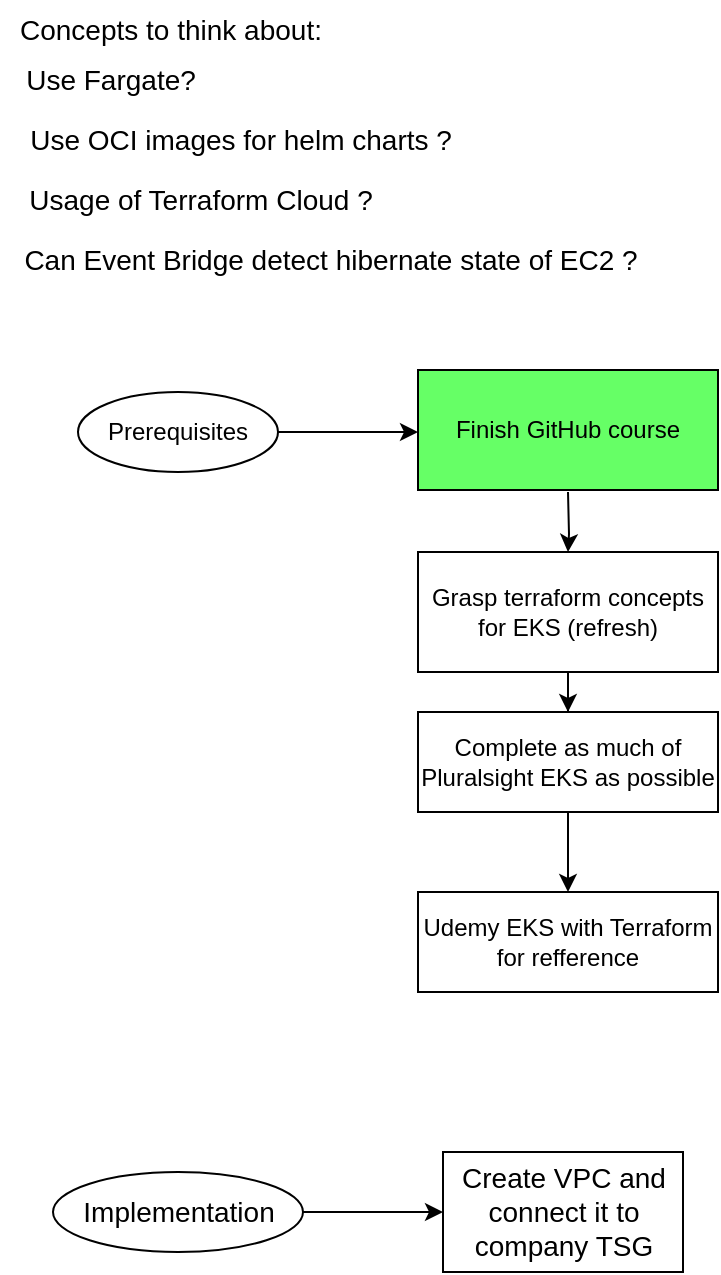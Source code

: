 <mxfile version="20.3.7" type="github">
  <diagram id="kSlmdviAg1-pVzBBi7XQ" name="Page-1">
    <mxGraphModel dx="2148" dy="882" grid="1" gridSize="10" guides="1" tooltips="1" connect="1" arrows="1" fold="1" page="1" pageScale="1" pageWidth="850" pageHeight="1100" math="0" shadow="0">
      <root>
        <mxCell id="0" />
        <mxCell id="1" parent="0" />
        <mxCell id="PpLlGTQVTSIXO17ns73P-21" value="" style="edgeStyle=orthogonalEdgeStyle;rounded=0;orthogonalLoop=1;jettySize=auto;html=1;fontSize=14;" parent="1" source="PpLlGTQVTSIXO17ns73P-12" edge="1">
          <mxGeometry relative="1" as="geometry">
            <mxPoint x="-501" y="256" as="targetPoint" />
          </mxGeometry>
        </mxCell>
        <mxCell id="PpLlGTQVTSIXO17ns73P-12" value="Prerequisites" style="ellipse;whiteSpace=wrap;html=1;align=center;newEdgeStyle={&quot;edgeStyle&quot;:&quot;entityRelationEdgeStyle&quot;,&quot;startArrow&quot;:&quot;none&quot;,&quot;endArrow&quot;:&quot;none&quot;,&quot;segment&quot;:10,&quot;curved&quot;:1};treeFolding=1;treeMoving=1;" parent="1" vertex="1">
          <mxGeometry x="-671" y="236" width="100" height="40" as="geometry" />
        </mxCell>
        <mxCell id="PpLlGTQVTSIXO17ns73P-15" value="&lt;font style=&quot;font-size: 14px;&quot;&gt;Concepts to think about:&lt;/font&gt;" style="text;html=1;align=center;verticalAlign=middle;resizable=0;points=[];autosize=1;strokeColor=none;fillColor=none;" parent="1" vertex="1">
          <mxGeometry x="-710" y="40" width="170" height="30" as="geometry" />
        </mxCell>
        <mxCell id="PpLlGTQVTSIXO17ns73P-16" value="Use Fargate?" style="text;html=1;align=center;verticalAlign=middle;resizable=0;points=[];autosize=1;strokeColor=none;fillColor=none;fontSize=14;" parent="1" vertex="1">
          <mxGeometry x="-710" y="65" width="110" height="30" as="geometry" />
        </mxCell>
        <mxCell id="PpLlGTQVTSIXO17ns73P-17" value="Use OCI images for helm charts ?" style="text;html=1;align=center;verticalAlign=middle;resizable=0;points=[];autosize=1;strokeColor=none;fillColor=none;fontSize=14;" parent="1" vertex="1">
          <mxGeometry x="-705" y="95" width="230" height="30" as="geometry" />
        </mxCell>
        <mxCell id="PpLlGTQVTSIXO17ns73P-23" value="" style="edgeStyle=orthogonalEdgeStyle;rounded=0;orthogonalLoop=1;jettySize=auto;html=1;fontSize=14;" parent="1" target="PpLlGTQVTSIXO17ns73P-22" edge="1">
          <mxGeometry relative="1" as="geometry">
            <mxPoint x="-426" y="286" as="sourcePoint" />
          </mxGeometry>
        </mxCell>
        <mxCell id="PpLlGTQVTSIXO17ns73P-20" value="Finish GitHub course" style="whiteSpace=wrap;html=1;fillColor=#66FF66;" parent="1" vertex="1">
          <mxGeometry x="-501" y="225" width="150" height="60" as="geometry" />
        </mxCell>
        <mxCell id="PpLlGTQVTSIXO17ns73P-25" value="" style="edgeStyle=orthogonalEdgeStyle;rounded=0;orthogonalLoop=1;jettySize=auto;html=1;fontSize=14;" parent="1" source="PpLlGTQVTSIXO17ns73P-22" target="PpLlGTQVTSIXO17ns73P-24" edge="1">
          <mxGeometry relative="1" as="geometry" />
        </mxCell>
        <mxCell id="PpLlGTQVTSIXO17ns73P-22" value="Grasp terraform concepts for EKS (refresh)" style="whiteSpace=wrap;html=1;" parent="1" vertex="1">
          <mxGeometry x="-501" y="316" width="150" height="60" as="geometry" />
        </mxCell>
        <mxCell id="PpLlGTQVTSIXO17ns73P-27" value="" style="edgeStyle=orthogonalEdgeStyle;rounded=0;orthogonalLoop=1;jettySize=auto;html=1;fontSize=14;" parent="1" source="PpLlGTQVTSIXO17ns73P-24" target="PpLlGTQVTSIXO17ns73P-26" edge="1">
          <mxGeometry relative="1" as="geometry" />
        </mxCell>
        <mxCell id="PpLlGTQVTSIXO17ns73P-24" value="Complete as much of Pluralsight EKS as possible" style="whiteSpace=wrap;html=1;" parent="1" vertex="1">
          <mxGeometry x="-501" y="396" width="150" height="50" as="geometry" />
        </mxCell>
        <mxCell id="PpLlGTQVTSIXO17ns73P-26" value="Udemy EKS with Terraform for refference" style="whiteSpace=wrap;html=1;" parent="1" vertex="1">
          <mxGeometry x="-501" y="486" width="150" height="50" as="geometry" />
        </mxCell>
        <mxCell id="PpLlGTQVTSIXO17ns73P-30" value="" style="edgeStyle=orthogonalEdgeStyle;rounded=0;orthogonalLoop=1;jettySize=auto;html=1;fontSize=14;" parent="1" source="PpLlGTQVTSIXO17ns73P-28" target="PpLlGTQVTSIXO17ns73P-29" edge="1">
          <mxGeometry relative="1" as="geometry" />
        </mxCell>
        <mxCell id="PpLlGTQVTSIXO17ns73P-28" value="Implementation" style="ellipse;whiteSpace=wrap;html=1;align=center;newEdgeStyle={&quot;edgeStyle&quot;:&quot;entityRelationEdgeStyle&quot;,&quot;startArrow&quot;:&quot;none&quot;,&quot;endArrow&quot;:&quot;none&quot;,&quot;segment&quot;:10,&quot;curved&quot;:1};treeFolding=1;treeMoving=1;fontSize=14;" parent="1" vertex="1">
          <mxGeometry x="-683.5" y="626" width="125" height="40" as="geometry" />
        </mxCell>
        <mxCell id="PpLlGTQVTSIXO17ns73P-29" value="Create VPC and connect it to company TSG" style="whiteSpace=wrap;html=1;fontSize=14;" parent="1" vertex="1">
          <mxGeometry x="-488.5" y="616" width="120" height="60" as="geometry" />
        </mxCell>
        <mxCell id="eU6zSciJ6Pofom5r6gHZ-1" value="&lt;font style=&quot;font-size: 14px;&quot;&gt;Usage of Terraform Cloud ?&lt;/font&gt;" style="text;html=1;align=center;verticalAlign=middle;resizable=0;points=[];autosize=1;strokeColor=none;fillColor=none;" vertex="1" parent="1">
          <mxGeometry x="-710" y="125" width="200" height="30" as="geometry" />
        </mxCell>
        <mxCell id="eU6zSciJ6Pofom5r6gHZ-3" value="Can Event Bridge detect hibernate state of EC2 ?" style="text;html=1;align=center;verticalAlign=middle;resizable=0;points=[];autosize=1;strokeColor=none;fillColor=none;fontSize=14;" vertex="1" parent="1">
          <mxGeometry x="-710" y="155" width="330" height="30" as="geometry" />
        </mxCell>
      </root>
    </mxGraphModel>
  </diagram>
</mxfile>
